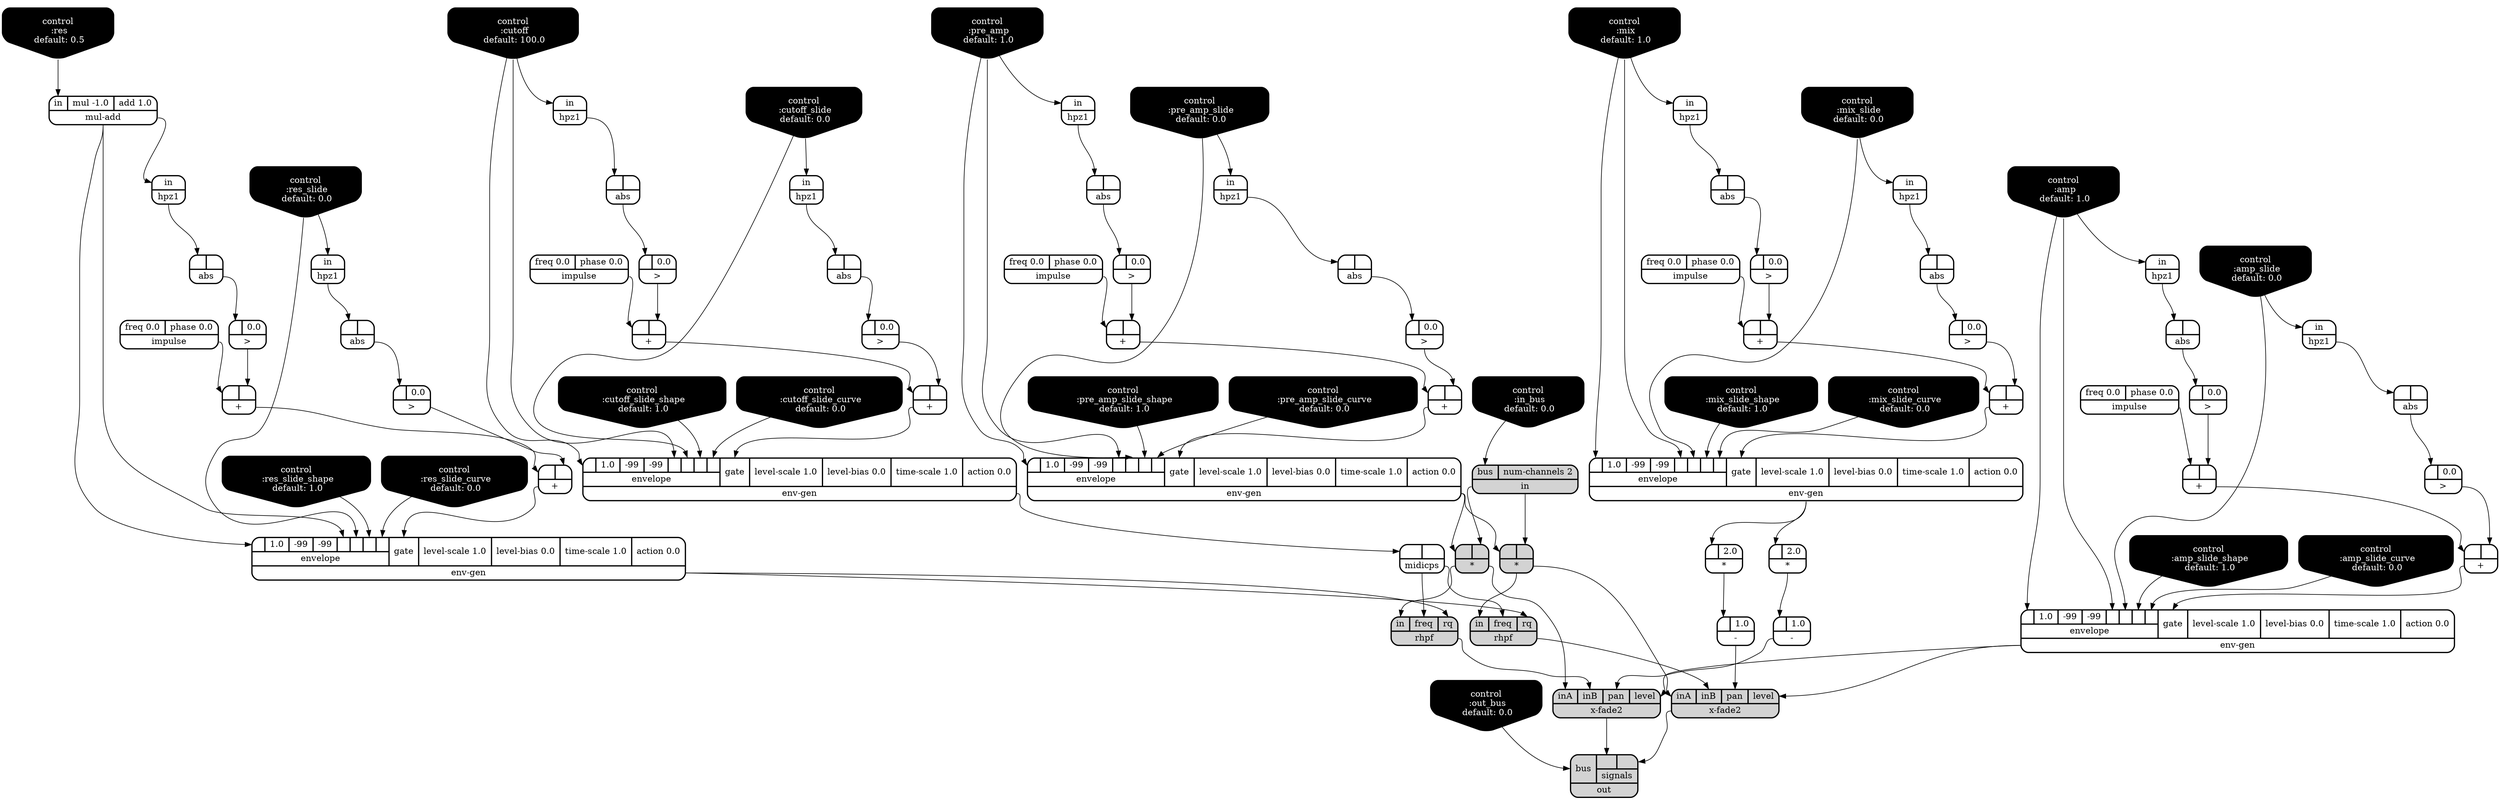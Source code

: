 digraph synthdef {
53 [label = "{{ <a> |<b> } |<__UG_NAME__>* }" style="filled, bold, rounded"  shape=record rankdir=LR];
69 [label = "{{ <a> |<b> } |<__UG_NAME__>* }" style="filled, bold, rounded"  shape=record rankdir=LR];
71 [label = "{{ <a> |<b> 2.0} |<__UG_NAME__>* }" style="bold, rounded" shape=record rankdir=LR];
82 [label = "{{ <a> |<b> 2.0} |<__UG_NAME__>* }" style="bold, rounded" shape=record rankdir=LR];
31 [label = "{{ <a> |<b> } |<__UG_NAME__>+ }" style="bold, rounded" shape=record rankdir=LR];
32 [label = "{{ <a> |<b> } |<__UG_NAME__>+ }" style="bold, rounded" shape=record rankdir=LR];
36 [label = "{{ <a> |<b> } |<__UG_NAME__>+ }" style="bold, rounded" shape=record rankdir=LR];
40 [label = "{{ <a> |<b> } |<__UG_NAME__>+ }" style="bold, rounded" shape=record rankdir=LR];
45 [label = "{{ <a> |<b> } |<__UG_NAME__>+ }" style="bold, rounded" shape=record rankdir=LR];
49 [label = "{{ <a> |<b> } |<__UG_NAME__>+ }" style="bold, rounded" shape=record rankdir=LR];
60 [label = "{{ <a> |<b> } |<__UG_NAME__>+ }" style="bold, rounded" shape=record rankdir=LR];
64 [label = "{{ <a> |<b> } |<__UG_NAME__>+ }" style="bold, rounded" shape=record rankdir=LR];
77 [label = "{{ <a> |<b> } |<__UG_NAME__>+ }" style="bold, rounded" shape=record rankdir=LR];
79 [label = "{{ <a> |<b> } |<__UG_NAME__>+ }" style="bold, rounded" shape=record rankdir=LR];
72 [label = "{{ <a> |<b> 1.0} |<__UG_NAME__>- }" style="bold, rounded" shape=record rankdir=LR];
83 [label = "{{ <a> |<b> 1.0} |<__UG_NAME__>- }" style="bold, rounded" shape=record rankdir=LR];
26 [label = "{{ <a> |<b> 0.0} |<__UG_NAME__>\> }" style="bold, rounded" shape=record rankdir=LR];
30 [label = "{{ <a> |<b> 0.0} |<__UG_NAME__>\> }" style="bold, rounded" shape=record rankdir=LR];
35 [label = "{{ <a> |<b> 0.0} |<__UG_NAME__>\> }" style="bold, rounded" shape=record rankdir=LR];
39 [label = "{{ <a> |<b> 0.0} |<__UG_NAME__>\> }" style="bold, rounded" shape=record rankdir=LR];
44 [label = "{{ <a> |<b> 0.0} |<__UG_NAME__>\> }" style="bold, rounded" shape=record rankdir=LR];
48 [label = "{{ <a> |<b> 0.0} |<__UG_NAME__>\> }" style="bold, rounded" shape=record rankdir=LR];
59 [label = "{{ <a> |<b> 0.0} |<__UG_NAME__>\> }" style="bold, rounded" shape=record rankdir=LR];
63 [label = "{{ <a> |<b> 0.0} |<__UG_NAME__>\> }" style="bold, rounded" shape=record rankdir=LR];
76 [label = "{{ <a> |<b> 0.0} |<__UG_NAME__>\> }" style="bold, rounded" shape=record rankdir=LR];
78 [label = "{{ <a> |<b> 0.0} |<__UG_NAME__>\> }" style="bold, rounded" shape=record rankdir=LR];
23 [label = "{{ <a> |<b> } |<__UG_NAME__>abs }" style="bold, rounded" shape=record rankdir=LR];
25 [label = "{{ <a> |<b> } |<__UG_NAME__>abs }" style="bold, rounded" shape=record rankdir=LR];
29 [label = "{{ <a> |<b> } |<__UG_NAME__>abs }" style="bold, rounded" shape=record rankdir=LR];
38 [label = "{{ <a> |<b> } |<__UG_NAME__>abs }" style="bold, rounded" shape=record rankdir=LR];
43 [label = "{{ <a> |<b> } |<__UG_NAME__>abs }" style="bold, rounded" shape=record rankdir=LR];
47 [label = "{{ <a> |<b> } |<__UG_NAME__>abs }" style="bold, rounded" shape=record rankdir=LR];
58 [label = "{{ <a> |<b> } |<__UG_NAME__>abs }" style="bold, rounded" shape=record rankdir=LR];
62 [label = "{{ <a> |<b> } |<__UG_NAME__>abs }" style="bold, rounded" shape=record rankdir=LR];
68 [label = "{{ <a> |<b> } |<__UG_NAME__>abs }" style="bold, rounded" shape=record rankdir=LR];
75 [label = "{{ <a> |<b> } |<__UG_NAME__>abs }" style="bold, rounded" shape=record rankdir=LR];
0 [label = "control
 :amp
 default: 1.0" shape=invhouse style="rounded, filled, bold" fillcolor=black fontcolor=white ]; 
1 [label = "control
 :amp_slide
 default: 0.0" shape=invhouse style="rounded, filled, bold" fillcolor=black fontcolor=white ]; 
2 [label = "control
 :amp_slide_shape
 default: 1.0" shape=invhouse style="rounded, filled, bold" fillcolor=black fontcolor=white ]; 
3 [label = "control
 :amp_slide_curve
 default: 0.0" shape=invhouse style="rounded, filled, bold" fillcolor=black fontcolor=white ]; 
4 [label = "control
 :mix
 default: 1.0" shape=invhouse style="rounded, filled, bold" fillcolor=black fontcolor=white ]; 
5 [label = "control
 :mix_slide
 default: 0.0" shape=invhouse style="rounded, filled, bold" fillcolor=black fontcolor=white ]; 
6 [label = "control
 :mix_slide_shape
 default: 1.0" shape=invhouse style="rounded, filled, bold" fillcolor=black fontcolor=white ]; 
7 [label = "control
 :mix_slide_curve
 default: 0.0" shape=invhouse style="rounded, filled, bold" fillcolor=black fontcolor=white ]; 
8 [label = "control
 :pre_amp
 default: 1.0" shape=invhouse style="rounded, filled, bold" fillcolor=black fontcolor=white ]; 
9 [label = "control
 :pre_amp_slide
 default: 0.0" shape=invhouse style="rounded, filled, bold" fillcolor=black fontcolor=white ]; 
10 [label = "control
 :pre_amp_slide_shape
 default: 1.0" shape=invhouse style="rounded, filled, bold" fillcolor=black fontcolor=white ]; 
11 [label = "control
 :pre_amp_slide_curve
 default: 0.0" shape=invhouse style="rounded, filled, bold" fillcolor=black fontcolor=white ]; 
12 [label = "control
 :cutoff
 default: 100.0" shape=invhouse style="rounded, filled, bold" fillcolor=black fontcolor=white ]; 
13 [label = "control
 :cutoff_slide
 default: 0.0" shape=invhouse style="rounded, filled, bold" fillcolor=black fontcolor=white ]; 
14 [label = "control
 :cutoff_slide_shape
 default: 1.0" shape=invhouse style="rounded, filled, bold" fillcolor=black fontcolor=white ]; 
15 [label = "control
 :cutoff_slide_curve
 default: 0.0" shape=invhouse style="rounded, filled, bold" fillcolor=black fontcolor=white ]; 
16 [label = "control
 :res
 default: 0.5" shape=invhouse style="rounded, filled, bold" fillcolor=black fontcolor=white ]; 
17 [label = "control
 :res_slide
 default: 0.0" shape=invhouse style="rounded, filled, bold" fillcolor=black fontcolor=white ]; 
18 [label = "control
 :res_slide_shape
 default: 1.0" shape=invhouse style="rounded, filled, bold" fillcolor=black fontcolor=white ]; 
19 [label = "control
 :res_slide_curve
 default: 0.0" shape=invhouse style="rounded, filled, bold" fillcolor=black fontcolor=white ]; 
20 [label = "control
 :in_bus
 default: 0.0" shape=invhouse style="rounded, filled, bold" fillcolor=black fontcolor=white ]; 
21 [label = "control
 :out_bus
 default: 0.0" shape=invhouse style="rounded, filled, bold" fillcolor=black fontcolor=white ]; 
33 [label = "{{ {{<envelope___control___0>|1.0|-99|-99|<envelope___control___4>|<envelope___control___5>|<envelope___control___6>|<envelope___control___7>}|envelope}|<gate> gate|<level____scale> level-scale 1.0|<level____bias> level-bias 0.0|<time____scale> time-scale 1.0|<action> action 0.0} |<__UG_NAME__>env-gen }" style="bold, rounded" shape=record rankdir=LR];
50 [label = "{{ {{<envelope___control___0>|1.0|-99|-99|<envelope___control___4>|<envelope___control___5>|<envelope___control___6>|<envelope___control___7>}|envelope}|<gate> gate|<level____scale> level-scale 1.0|<level____bias> level-bias 0.0|<time____scale> time-scale 1.0|<action> action 0.0} |<__UG_NAME__>env-gen }" style="bold, rounded" shape=record rankdir=LR];
51 [label = "{{ {{<envelope___control___0>|1.0|-99|-99|<envelope___control___4>|<envelope___control___5>|<envelope___control___6>|<envelope___control___7>}|envelope}|<gate> gate|<level____scale> level-scale 1.0|<level____bias> level-bias 0.0|<time____scale> time-scale 1.0|<action> action 0.0} |<__UG_NAME__>env-gen }" style="bold, rounded" shape=record rankdir=LR];
65 [label = "{{ {{<envelope___mul____add___0>|1.0|-99|-99|<envelope___mul____add___4>|<envelope___control___5>|<envelope___control___6>|<envelope___control___7>}|envelope}|<gate> gate|<level____scale> level-scale 1.0|<level____bias> level-bias 0.0|<time____scale> time-scale 1.0|<action> action 0.0} |<__UG_NAME__>env-gen }" style="bold, rounded" shape=record rankdir=LR];
80 [label = "{{ {{<envelope___control___0>|1.0|-99|-99|<envelope___control___4>|<envelope___control___5>|<envelope___control___6>|<envelope___control___7>}|envelope}|<gate> gate|<level____scale> level-scale 1.0|<level____bias> level-bias 0.0|<time____scale> time-scale 1.0|<action> action 0.0} |<__UG_NAME__>env-gen }" style="bold, rounded" shape=record rankdir=LR];
22 [label = "{{ <in> in} |<__UG_NAME__>hpz1 }" style="bold, rounded" shape=record rankdir=LR];
24 [label = "{{ <in> in} |<__UG_NAME__>hpz1 }" style="bold, rounded" shape=record rankdir=LR];
28 [label = "{{ <in> in} |<__UG_NAME__>hpz1 }" style="bold, rounded" shape=record rankdir=LR];
37 [label = "{{ <in> in} |<__UG_NAME__>hpz1 }" style="bold, rounded" shape=record rankdir=LR];
42 [label = "{{ <in> in} |<__UG_NAME__>hpz1 }" style="bold, rounded" shape=record rankdir=LR];
46 [label = "{{ <in> in} |<__UG_NAME__>hpz1 }" style="bold, rounded" shape=record rankdir=LR];
57 [label = "{{ <in> in} |<__UG_NAME__>hpz1 }" style="bold, rounded" shape=record rankdir=LR];
61 [label = "{{ <in> in} |<__UG_NAME__>hpz1 }" style="bold, rounded" shape=record rankdir=LR];
67 [label = "{{ <in> in} |<__UG_NAME__>hpz1 }" style="bold, rounded" shape=record rankdir=LR];
74 [label = "{{ <in> in} |<__UG_NAME__>hpz1 }" style="bold, rounded" shape=record rankdir=LR];
27 [label = "{{ <freq> freq 0.0|<phase> phase 0.0} |<__UG_NAME__>impulse }" style="bold, rounded" shape=record rankdir=LR];
34 [label = "{{ <freq> freq 0.0|<phase> phase 0.0} |<__UG_NAME__>impulse }" style="bold, rounded" shape=record rankdir=LR];
41 [label = "{{ <freq> freq 0.0|<phase> phase 0.0} |<__UG_NAME__>impulse }" style="bold, rounded" shape=record rankdir=LR];
55 [label = "{{ <freq> freq 0.0|<phase> phase 0.0} |<__UG_NAME__>impulse }" style="bold, rounded" shape=record rankdir=LR];
73 [label = "{{ <freq> freq 0.0|<phase> phase 0.0} |<__UG_NAME__>impulse }" style="bold, rounded" shape=record rankdir=LR];
52 [label = "{{ <bus> bus|<num____channels> num-channels 2} |<__UG_NAME__>in }" style="filled, bold, rounded"  shape=record rankdir=LR];
54 [label = "{{ <a> |<b> } |<__UG_NAME__>midicps }" style="bold, rounded" shape=record rankdir=LR];
56 [label = "{{ <in> in|<mul> mul -1.0|<add> add 1.0} |<__UG_NAME__>mul-add }" style="bold, rounded" shape=record rankdir=LR];
85 [label = "{{ <bus> bus|{{<signals___x____fade2___0>|<signals___x____fade2___1>}|signals}} |<__UG_NAME__>out }" style="filled, bold, rounded"  shape=record rankdir=LR];
66 [label = "{{ <in> in|<freq> freq|<rq> rq} |<__UG_NAME__>rhpf }" style="filled, bold, rounded"  shape=record rankdir=LR];
70 [label = "{{ <in> in|<freq> freq|<rq> rq} |<__UG_NAME__>rhpf }" style="filled, bold, rounded"  shape=record rankdir=LR];
81 [label = "{{ <ina> inA|<inb> inB|<pan> pan|<level> level} |<__UG_NAME__>x-fade2 }" style="filled, bold, rounded"  shape=record rankdir=LR];
84 [label = "{{ <ina> inA|<inb> inB|<pan> pan|<level> level} |<__UG_NAME__>x-fade2 }" style="filled, bold, rounded"  shape=record rankdir=LR];

52:__UG_NAME__ -> 53:b ;
51:__UG_NAME__ -> 53:a ;
52:__UG_NAME__ -> 69:b ;
51:__UG_NAME__ -> 69:a ;
33:__UG_NAME__ -> 71:a ;
33:__UG_NAME__ -> 82:a ;
30:__UG_NAME__ -> 31:b ;
27:__UG_NAME__ -> 31:a ;
26:__UG_NAME__ -> 32:b ;
31:__UG_NAME__ -> 32:a ;
35:__UG_NAME__ -> 36:b ;
34:__UG_NAME__ -> 36:a ;
39:__UG_NAME__ -> 40:b ;
36:__UG_NAME__ -> 40:a ;
44:__UG_NAME__ -> 45:b ;
41:__UG_NAME__ -> 45:a ;
48:__UG_NAME__ -> 49:b ;
45:__UG_NAME__ -> 49:a ;
59:__UG_NAME__ -> 60:b ;
55:__UG_NAME__ -> 60:a ;
63:__UG_NAME__ -> 64:b ;
60:__UG_NAME__ -> 64:a ;
76:__UG_NAME__ -> 77:b ;
73:__UG_NAME__ -> 77:a ;
78:__UG_NAME__ -> 79:b ;
77:__UG_NAME__ -> 79:a ;
71:__UG_NAME__ -> 72:a ;
82:__UG_NAME__ -> 83:a ;
25:__UG_NAME__ -> 26:a ;
29:__UG_NAME__ -> 30:a ;
23:__UG_NAME__ -> 35:a ;
38:__UG_NAME__ -> 39:a ;
43:__UG_NAME__ -> 44:a ;
47:__UG_NAME__ -> 48:a ;
58:__UG_NAME__ -> 59:a ;
62:__UG_NAME__ -> 63:a ;
75:__UG_NAME__ -> 76:a ;
68:__UG_NAME__ -> 78:a ;
22:__UG_NAME__ -> 23:a ;
24:__UG_NAME__ -> 25:a ;
28:__UG_NAME__ -> 29:a ;
37:__UG_NAME__ -> 38:a ;
42:__UG_NAME__ -> 43:a ;
46:__UG_NAME__ -> 47:a ;
57:__UG_NAME__ -> 58:a ;
61:__UG_NAME__ -> 62:a ;
67:__UG_NAME__ -> 68:a ;
74:__UG_NAME__ -> 75:a ;
32:__UG_NAME__ -> 33:gate ;
4:__UG_NAME__ -> 33:envelope___control___0 ;
4:__UG_NAME__ -> 33:envelope___control___4 ;
5:__UG_NAME__ -> 33:envelope___control___5 ;
6:__UG_NAME__ -> 33:envelope___control___6 ;
7:__UG_NAME__ -> 33:envelope___control___7 ;
49:__UG_NAME__ -> 50:gate ;
12:__UG_NAME__ -> 50:envelope___control___0 ;
12:__UG_NAME__ -> 50:envelope___control___4 ;
13:__UG_NAME__ -> 50:envelope___control___5 ;
14:__UG_NAME__ -> 50:envelope___control___6 ;
15:__UG_NAME__ -> 50:envelope___control___7 ;
40:__UG_NAME__ -> 51:gate ;
8:__UG_NAME__ -> 51:envelope___control___0 ;
8:__UG_NAME__ -> 51:envelope___control___4 ;
9:__UG_NAME__ -> 51:envelope___control___5 ;
10:__UG_NAME__ -> 51:envelope___control___6 ;
11:__UG_NAME__ -> 51:envelope___control___7 ;
64:__UG_NAME__ -> 65:gate ;
56:__UG_NAME__ -> 65:envelope___mul____add___0 ;
56:__UG_NAME__ -> 65:envelope___mul____add___4 ;
17:__UG_NAME__ -> 65:envelope___control___5 ;
18:__UG_NAME__ -> 65:envelope___control___6 ;
19:__UG_NAME__ -> 65:envelope___control___7 ;
79:__UG_NAME__ -> 80:gate ;
0:__UG_NAME__ -> 80:envelope___control___0 ;
0:__UG_NAME__ -> 80:envelope___control___4 ;
1:__UG_NAME__ -> 80:envelope___control___5 ;
2:__UG_NAME__ -> 80:envelope___control___6 ;
3:__UG_NAME__ -> 80:envelope___control___7 ;
8:__UG_NAME__ -> 22:in ;
5:__UG_NAME__ -> 24:in ;
4:__UG_NAME__ -> 28:in ;
9:__UG_NAME__ -> 37:in ;
12:__UG_NAME__ -> 42:in ;
13:__UG_NAME__ -> 46:in ;
56:__UG_NAME__ -> 57:in ;
17:__UG_NAME__ -> 61:in ;
1:__UG_NAME__ -> 67:in ;
0:__UG_NAME__ -> 74:in ;
20:__UG_NAME__ -> 52:bus ;
50:__UG_NAME__ -> 54:a ;
16:__UG_NAME__ -> 56:in ;
84:__UG_NAME__ -> 85:signals___x____fade2___0 ;
81:__UG_NAME__ -> 85:signals___x____fade2___1 ;
21:__UG_NAME__ -> 85:bus ;
65:__UG_NAME__ -> 66:rq ;
54:__UG_NAME__ -> 66:freq ;
53:__UG_NAME__ -> 66:in ;
65:__UG_NAME__ -> 70:rq ;
54:__UG_NAME__ -> 70:freq ;
69:__UG_NAME__ -> 70:in ;
80:__UG_NAME__ -> 81:level ;
72:__UG_NAME__ -> 81:pan ;
70:__UG_NAME__ -> 81:inb ;
69:__UG_NAME__ -> 81:ina ;
80:__UG_NAME__ -> 84:level ;
83:__UG_NAME__ -> 84:pan ;
66:__UG_NAME__ -> 84:inb ;
53:__UG_NAME__ -> 84:ina ;

}
